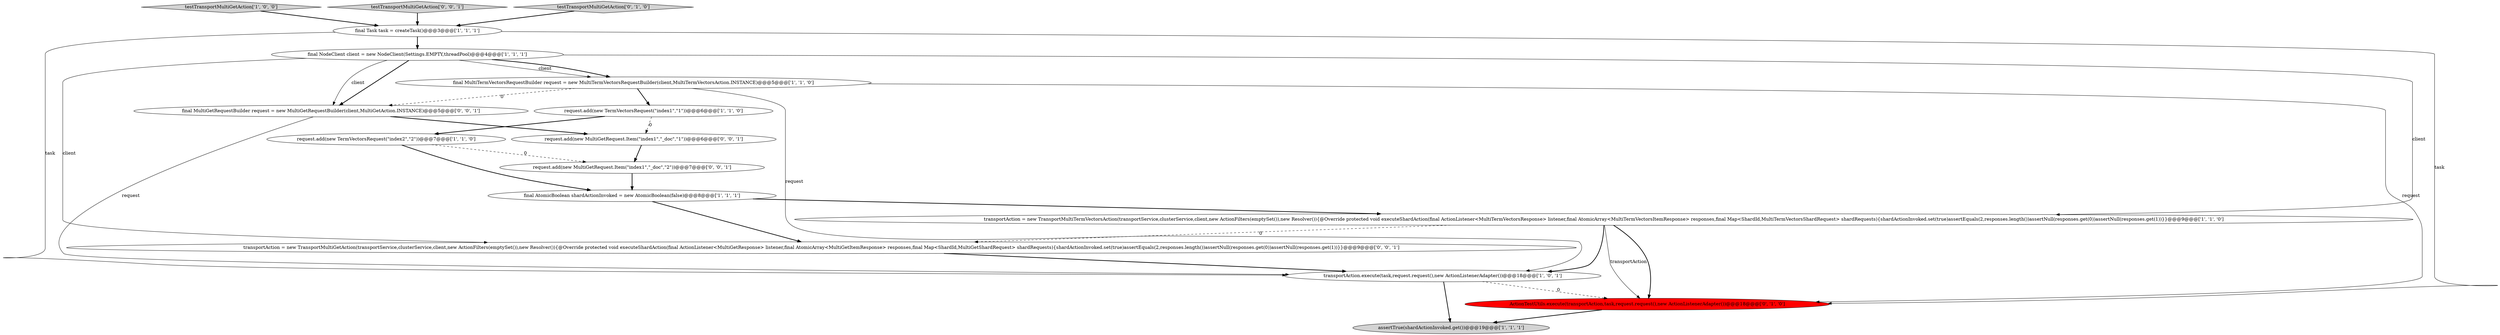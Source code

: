 digraph {
0 [style = filled, label = "final AtomicBoolean shardActionInvoked = new AtomicBoolean(false)@@@8@@@['1', '1', '1']", fillcolor = white, shape = ellipse image = "AAA0AAABBB1BBB"];
2 [style = filled, label = "request.add(new TermVectorsRequest(\"index1\",\"1\"))@@@6@@@['1', '1', '0']", fillcolor = white, shape = ellipse image = "AAA0AAABBB1BBB"];
8 [style = filled, label = "testTransportMultiGetAction['1', '0', '0']", fillcolor = lightgray, shape = diamond image = "AAA0AAABBB1BBB"];
11 [style = filled, label = "ActionTestUtils.execute(transportAction,task,request.request(),new ActionListenerAdapter())@@@18@@@['0', '1', '0']", fillcolor = red, shape = ellipse image = "AAA1AAABBB2BBB"];
12 [style = filled, label = "request.add(new MultiGetRequest.Item(\"index1\",\"_doc\",\"1\"))@@@6@@@['0', '0', '1']", fillcolor = white, shape = ellipse image = "AAA0AAABBB3BBB"];
7 [style = filled, label = "final Task task = createTask()@@@3@@@['1', '1', '1']", fillcolor = white, shape = ellipse image = "AAA0AAABBB1BBB"];
4 [style = filled, label = "assertTrue(shardActionInvoked.get())@@@19@@@['1', '1', '1']", fillcolor = lightgray, shape = ellipse image = "AAA0AAABBB1BBB"];
3 [style = filled, label = "transportAction.execute(task,request.request(),new ActionListenerAdapter())@@@18@@@['1', '0', '1']", fillcolor = white, shape = ellipse image = "AAA0AAABBB1BBB"];
1 [style = filled, label = "final MultiTermVectorsRequestBuilder request = new MultiTermVectorsRequestBuilder(client,MultiTermVectorsAction.INSTANCE)@@@5@@@['1', '1', '0']", fillcolor = white, shape = ellipse image = "AAA0AAABBB1BBB"];
13 [style = filled, label = "transportAction = new TransportMultiGetAction(transportService,clusterService,client,new ActionFilters(emptySet()),new Resolver()){@Override protected void executeShardAction(final ActionListener<MultiGetResponse> listener,final AtomicArray<MultiGetItemResponse> responses,final Map<ShardId,MultiGetShardRequest> shardRequests){shardActionInvoked.set(true)assertEquals(2,responses.length())assertNull(responses.get(0))assertNull(responses.get(1))}}@@@9@@@['0', '0', '1']", fillcolor = white, shape = ellipse image = "AAA0AAABBB3BBB"];
14 [style = filled, label = "testTransportMultiGetAction['0', '0', '1']", fillcolor = lightgray, shape = diamond image = "AAA0AAABBB3BBB"];
15 [style = filled, label = "request.add(new MultiGetRequest.Item(\"index1\",\"_doc\",\"2\"))@@@7@@@['0', '0', '1']", fillcolor = white, shape = ellipse image = "AAA0AAABBB3BBB"];
10 [style = filled, label = "testTransportMultiGetAction['0', '1', '0']", fillcolor = lightgray, shape = diamond image = "AAA0AAABBB2BBB"];
16 [style = filled, label = "final MultiGetRequestBuilder request = new MultiGetRequestBuilder(client,MultiGetAction.INSTANCE)@@@5@@@['0', '0', '1']", fillcolor = white, shape = ellipse image = "AAA0AAABBB3BBB"];
6 [style = filled, label = "request.add(new TermVectorsRequest(\"index2\",\"2\"))@@@7@@@['1', '1', '0']", fillcolor = white, shape = ellipse image = "AAA0AAABBB1BBB"];
5 [style = filled, label = "transportAction = new TransportMultiTermVectorsAction(transportService,clusterService,client,new ActionFilters(emptySet()),new Resolver()){@Override protected void executeShardAction(final ActionListener<MultiTermVectorsResponse> listener,final AtomicArray<MultiTermVectorsItemResponse> responses,final Map<ShardId,MultiTermVectorsShardRequest> shardRequests){shardActionInvoked.set(true)assertEquals(2,responses.length())assertNull(responses.get(0))assertNull(responses.get(1))}}@@@9@@@['1', '1', '0']", fillcolor = white, shape = ellipse image = "AAA0AAABBB1BBB"];
9 [style = filled, label = "final NodeClient client = new NodeClient(Settings.EMPTY,threadPool)@@@4@@@['1', '1', '1']", fillcolor = white, shape = ellipse image = "AAA0AAABBB1BBB"];
5->13 [style = dashed, label="0"];
5->3 [style = bold, label=""];
1->11 [style = solid, label="request"];
9->1 [style = solid, label="client"];
0->13 [style = bold, label=""];
7->3 [style = solid, label="task"];
16->3 [style = solid, label="request"];
9->13 [style = solid, label="client"];
2->6 [style = bold, label=""];
5->11 [style = solid, label="transportAction"];
11->4 [style = bold, label=""];
12->15 [style = bold, label=""];
6->0 [style = bold, label=""];
3->4 [style = bold, label=""];
10->7 [style = bold, label=""];
9->16 [style = bold, label=""];
8->7 [style = bold, label=""];
14->7 [style = bold, label=""];
9->16 [style = solid, label="client"];
7->9 [style = bold, label=""];
2->12 [style = dashed, label="0"];
13->3 [style = bold, label=""];
1->3 [style = solid, label="request"];
6->15 [style = dashed, label="0"];
1->16 [style = dashed, label="0"];
15->0 [style = bold, label=""];
1->2 [style = bold, label=""];
5->11 [style = bold, label=""];
9->5 [style = solid, label="client"];
9->1 [style = bold, label=""];
16->12 [style = bold, label=""];
7->11 [style = solid, label="task"];
3->11 [style = dashed, label="0"];
0->5 [style = bold, label=""];
}
